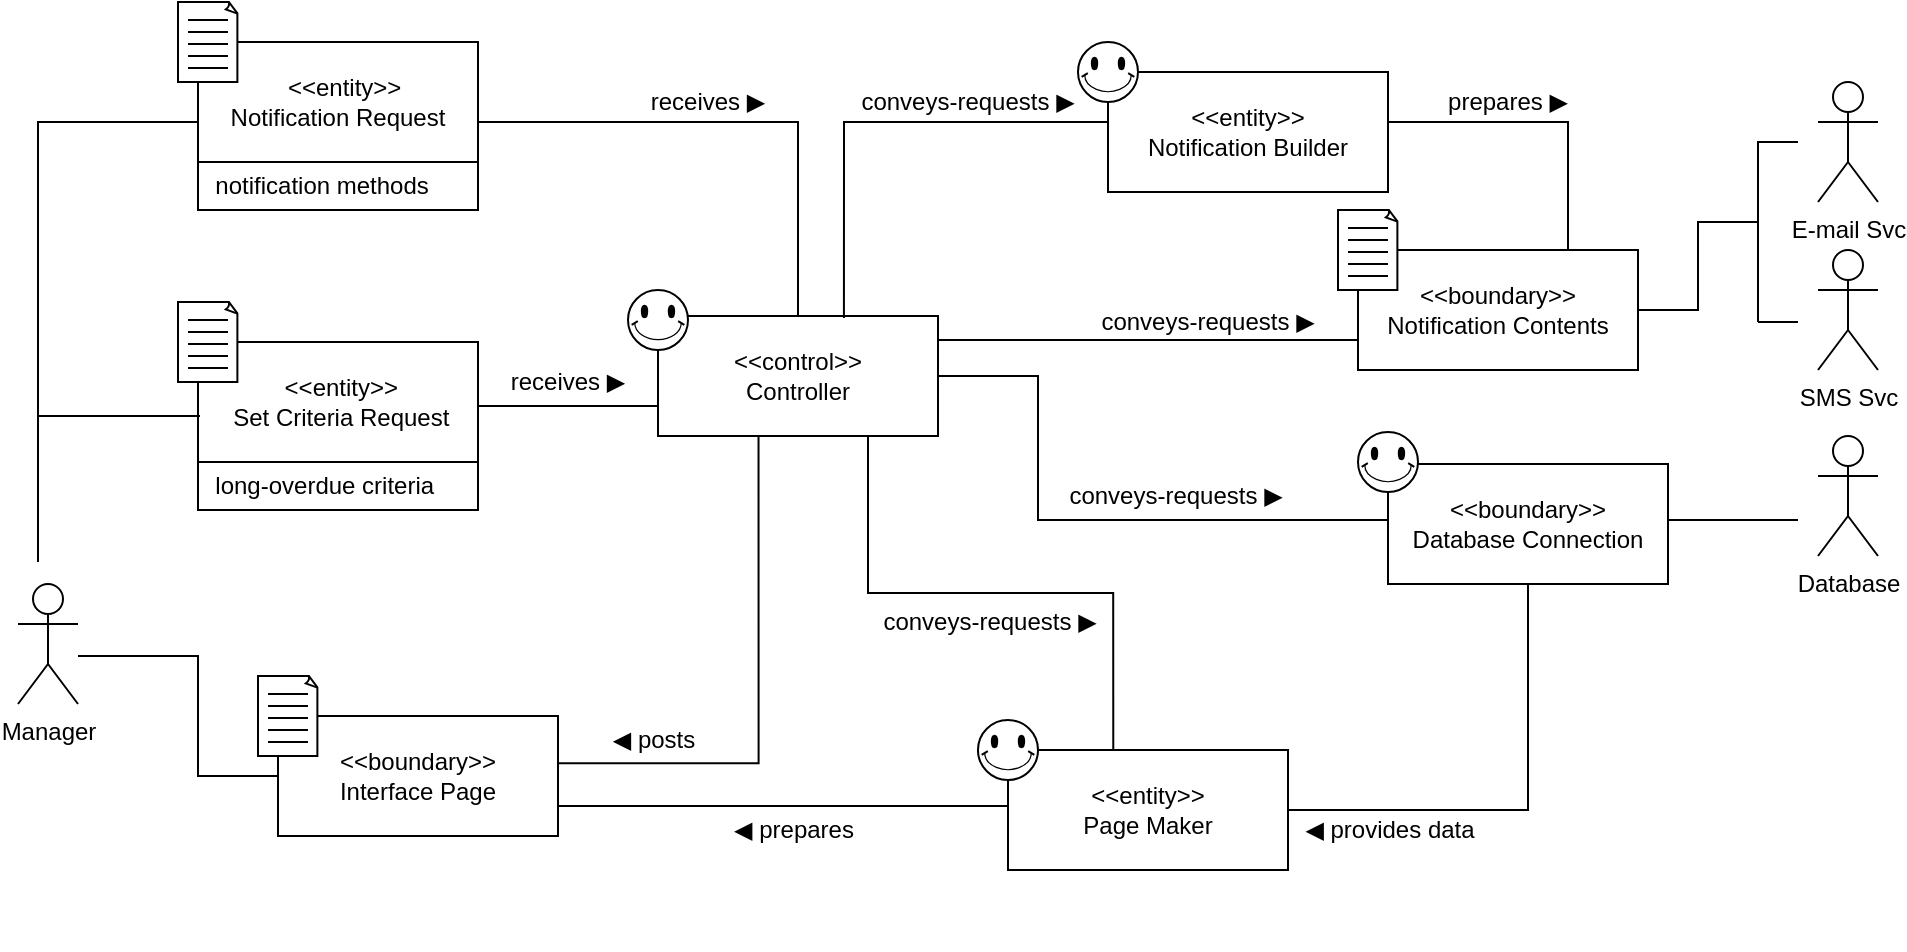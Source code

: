 <mxfile version="14.6.6" type="github">
  <diagram id="imogcfVgPUyU8T1oQsEt" name="Page-1">
    <mxGraphModel dx="946" dy="526" grid="1" gridSize="10" guides="1" tooltips="1" connect="1" arrows="1" fold="1" page="1" pageScale="1" pageWidth="827" pageHeight="1169" math="0" shadow="0">
      <root>
        <mxCell id="0" />
        <mxCell id="1" parent="0" />
        <mxCell id="m5Ycttszaz3Ppnd9wIek-1" value="Database" style="shape=umlActor;verticalLabelPosition=bottom;verticalAlign=top;html=1;outlineConnect=0;" vertex="1" parent="1">
          <mxGeometry x="930" y="237" width="30" height="60" as="geometry" />
        </mxCell>
        <mxCell id="m5Ycttszaz3Ppnd9wIek-2" style="edgeStyle=orthogonalEdgeStyle;rounded=0;orthogonalLoop=1;jettySize=auto;html=1;exitX=0.359;exitY=0.985;exitDx=0;exitDy=0;entryX=1.003;entryY=0.394;entryDx=0;entryDy=0;entryPerimeter=0;startArrow=none;startFill=0;endArrow=none;endFill=0;exitPerimeter=0;" edge="1" parent="1" source="m5Ycttszaz3Ppnd9wIek-21" target="m5Ycttszaz3Ppnd9wIek-12">
          <mxGeometry relative="1" as="geometry">
            <Array as="points">
              <mxPoint x="400" y="401.0" />
            </Array>
          </mxGeometry>
        </mxCell>
        <mxCell id="m5Ycttszaz3Ppnd9wIek-3" style="edgeStyle=orthogonalEdgeStyle;rounded=0;orthogonalLoop=1;jettySize=auto;html=1;exitX=0.5;exitY=1;exitDx=0;exitDy=0;exitPerimeter=0;" edge="1" parent="1">
          <mxGeometry relative="1" as="geometry">
            <mxPoint x="215" y="304.0" as="sourcePoint" />
            <mxPoint x="215" y="304.0" as="targetPoint" />
          </mxGeometry>
        </mxCell>
        <mxCell id="m5Ycttszaz3Ppnd9wIek-4" style="edgeStyle=orthogonalEdgeStyle;rounded=0;orthogonalLoop=1;jettySize=auto;html=1;exitX=0.5;exitY=1;exitDx=0;exitDy=0;exitPerimeter=0;" edge="1" parent="1">
          <mxGeometry relative="1" as="geometry">
            <mxPoint x="215" y="304.0" as="sourcePoint" />
            <mxPoint x="215" y="304.0" as="targetPoint" />
          </mxGeometry>
        </mxCell>
        <mxCell id="m5Ycttszaz3Ppnd9wIek-5" style="edgeStyle=orthogonalEdgeStyle;rounded=0;orthogonalLoop=1;jettySize=auto;html=1;exitX=0;exitY=0.5;exitDx=0;exitDy=0;startArrow=none;startFill=0;endArrow=none;endFill=0;" edge="1" parent="1" source="m5Ycttszaz3Ppnd9wIek-12" target="m5Ycttszaz3Ppnd9wIek-6">
          <mxGeometry relative="1" as="geometry">
            <mxPoint x="80" y="347" as="targetPoint" />
            <Array as="points">
              <mxPoint x="120" y="407" />
              <mxPoint x="120" y="347" />
            </Array>
          </mxGeometry>
        </mxCell>
        <object label="Manager" id="m5Ycttszaz3Ppnd9wIek-6">
          <mxCell style="shape=umlActor;verticalLabelPosition=bottom;verticalAlign=top;html=1;outlineConnect=0;" vertex="1" parent="1">
            <mxGeometry x="30" y="311" width="30" height="60" as="geometry" />
          </mxCell>
        </object>
        <mxCell id="m5Ycttszaz3Ppnd9wIek-7" value="conveys-requests ▶" style="text;html=1;strokeColor=none;fillColor=none;align=center;verticalAlign=middle;whiteSpace=wrap;rounded=0;rotation=0;" vertex="1" parent="1">
          <mxGeometry x="451" y="320" width="130" height="20" as="geometry" />
        </mxCell>
        <mxCell id="m5Ycttszaz3Ppnd9wIek-8" value="◀ prepares" style="text;html=1;strokeColor=none;fillColor=none;align=center;verticalAlign=middle;whiteSpace=wrap;rounded=0;" vertex="1" parent="1">
          <mxGeometry x="385" y="424" width="66" height="20" as="geometry" />
        </mxCell>
        <mxCell id="m5Ycttszaz3Ppnd9wIek-9" value="conveys-requests ▶" style="text;html=1;strokeColor=none;fillColor=none;align=center;verticalAlign=middle;whiteSpace=wrap;rounded=0;rotation=0;" vertex="1" parent="1">
          <mxGeometry x="544" y="257" width="130" height="20" as="geometry" />
        </mxCell>
        <mxCell id="m5Ycttszaz3Ppnd9wIek-10" value="◀ posts" style="text;html=1;strokeColor=none;fillColor=none;align=center;verticalAlign=middle;whiteSpace=wrap;rounded=0;" vertex="1" parent="1">
          <mxGeometry x="315" y="379" width="66" height="20" as="geometry" />
        </mxCell>
        <mxCell id="m5Ycttszaz3Ppnd9wIek-11" value="" style="group" vertex="1" connectable="0" parent="1">
          <mxGeometry x="150" y="357" width="150" height="80" as="geometry" />
        </mxCell>
        <mxCell id="m5Ycttszaz3Ppnd9wIek-12" value="&amp;lt;&amp;lt;boundary&amp;gt;&amp;gt;&lt;br&gt;Interface Page" style="rounded=0;whiteSpace=wrap;html=1;" vertex="1" parent="m5Ycttszaz3Ppnd9wIek-11">
          <mxGeometry x="10" y="20" width="140" height="60" as="geometry" />
        </mxCell>
        <mxCell id="m5Ycttszaz3Ppnd9wIek-13" value="" style="group" vertex="1" connectable="0" parent="m5Ycttszaz3Ppnd9wIek-11">
          <mxGeometry width="30" height="40" as="geometry" />
        </mxCell>
        <mxCell id="m5Ycttszaz3Ppnd9wIek-14" value="" style="whiteSpace=wrap;html=1;shape=mxgraph.basic.document" vertex="1" parent="m5Ycttszaz3Ppnd9wIek-13">
          <mxGeometry width="30" height="40" as="geometry" />
        </mxCell>
        <mxCell id="m5Ycttszaz3Ppnd9wIek-15" value="" style="endArrow=none;html=1;" edge="1" parent="m5Ycttszaz3Ppnd9wIek-13">
          <mxGeometry width="50" height="50" relative="1" as="geometry">
            <mxPoint x="5" y="9" as="sourcePoint" />
            <mxPoint x="25" y="9" as="targetPoint" />
          </mxGeometry>
        </mxCell>
        <mxCell id="m5Ycttszaz3Ppnd9wIek-16" value="" style="endArrow=none;html=1;" edge="1" parent="m5Ycttszaz3Ppnd9wIek-13">
          <mxGeometry width="50" height="50" relative="1" as="geometry">
            <mxPoint x="5" y="15" as="sourcePoint" />
            <mxPoint x="25" y="15" as="targetPoint" />
          </mxGeometry>
        </mxCell>
        <mxCell id="m5Ycttszaz3Ppnd9wIek-17" value="" style="endArrow=none;html=1;" edge="1" parent="m5Ycttszaz3Ppnd9wIek-13">
          <mxGeometry width="50" height="50" relative="1" as="geometry">
            <mxPoint x="5" y="21" as="sourcePoint" />
            <mxPoint x="25" y="21" as="targetPoint" />
          </mxGeometry>
        </mxCell>
        <mxCell id="m5Ycttszaz3Ppnd9wIek-18" value="" style="endArrow=none;html=1;" edge="1" parent="m5Ycttszaz3Ppnd9wIek-13">
          <mxGeometry width="50" height="50" relative="1" as="geometry">
            <mxPoint x="5" y="27" as="sourcePoint" />
            <mxPoint x="25" y="27" as="targetPoint" />
          </mxGeometry>
        </mxCell>
        <mxCell id="m5Ycttszaz3Ppnd9wIek-19" value="" style="endArrow=none;html=1;" edge="1" parent="m5Ycttszaz3Ppnd9wIek-13">
          <mxGeometry width="50" height="50" relative="1" as="geometry">
            <mxPoint x="5" y="33" as="sourcePoint" />
            <mxPoint x="25" y="33" as="targetPoint" />
          </mxGeometry>
        </mxCell>
        <mxCell id="m5Ycttszaz3Ppnd9wIek-20" value="" style="group" vertex="1" connectable="0" parent="1">
          <mxGeometry x="335" y="164" width="155" height="73" as="geometry" />
        </mxCell>
        <mxCell id="m5Ycttszaz3Ppnd9wIek-21" value="&amp;lt;&amp;lt;control&amp;gt;&amp;gt;&lt;br&gt;Controller" style="rounded=0;whiteSpace=wrap;html=1;" vertex="1" parent="m5Ycttszaz3Ppnd9wIek-20">
          <mxGeometry x="15" y="13" width="140" height="60" as="geometry" />
        </mxCell>
        <mxCell id="m5Ycttszaz3Ppnd9wIek-22" value="" style="verticalLabelPosition=bottom;verticalAlign=top;html=1;shape=mxgraph.basic.smiley" vertex="1" parent="m5Ycttszaz3Ppnd9wIek-20">
          <mxGeometry width="30" height="30" as="geometry" />
        </mxCell>
        <mxCell id="m5Ycttszaz3Ppnd9wIek-23" style="edgeStyle=orthogonalEdgeStyle;rounded=0;orthogonalLoop=1;jettySize=auto;html=1;exitX=1;exitY=0.5;exitDx=0;exitDy=0;entryX=0;entryY=0.5;entryDx=0;entryDy=0;endArrow=none;endFill=0;" edge="1" parent="1" source="m5Ycttszaz3Ppnd9wIek-21" target="m5Ycttszaz3Ppnd9wIek-31">
          <mxGeometry relative="1" as="geometry">
            <Array as="points">
              <mxPoint x="540" y="207" />
              <mxPoint x="540" y="279" />
            </Array>
          </mxGeometry>
        </mxCell>
        <mxCell id="m5Ycttszaz3Ppnd9wIek-24" style="edgeStyle=orthogonalEdgeStyle;rounded=0;orthogonalLoop=1;jettySize=auto;html=1;exitX=0.75;exitY=1;exitDx=0;exitDy=0;entryX=0.376;entryY=0;entryDx=0;entryDy=0;entryPerimeter=0;endArrow=none;endFill=0;" edge="1" parent="1" source="m5Ycttszaz3Ppnd9wIek-21" target="m5Ycttszaz3Ppnd9wIek-28">
          <mxGeometry relative="1" as="geometry" />
        </mxCell>
        <mxCell id="m5Ycttszaz3Ppnd9wIek-25" value="◀ provides data" style="text;html=1;strokeColor=none;fillColor=none;align=center;verticalAlign=middle;whiteSpace=wrap;rounded=0;rotation=0;" vertex="1" parent="1">
          <mxGeometry x="651" y="424" width="130" height="20" as="geometry" />
        </mxCell>
        <mxCell id="m5Ycttszaz3Ppnd9wIek-26" value="" style="group" vertex="1" connectable="0" parent="1">
          <mxGeometry x="510" y="379" width="155" height="115" as="geometry" />
        </mxCell>
        <mxCell id="m5Ycttszaz3Ppnd9wIek-27" value="" style="group" vertex="1" connectable="0" parent="m5Ycttszaz3Ppnd9wIek-26">
          <mxGeometry width="155" height="75" as="geometry" />
        </mxCell>
        <mxCell id="m5Ycttszaz3Ppnd9wIek-28" value="&amp;lt;&amp;lt;entity&amp;gt;&amp;gt;&lt;br&gt;Page Maker" style="rounded=0;whiteSpace=wrap;html=1;" vertex="1" parent="m5Ycttszaz3Ppnd9wIek-27">
          <mxGeometry x="15" y="15" width="140" height="60" as="geometry" />
        </mxCell>
        <mxCell id="m5Ycttszaz3Ppnd9wIek-29" value="" style="verticalLabelPosition=bottom;verticalAlign=top;html=1;shape=mxgraph.basic.smiley" vertex="1" parent="m5Ycttszaz3Ppnd9wIek-27">
          <mxGeometry width="30" height="30" as="geometry" />
        </mxCell>
        <mxCell id="m5Ycttszaz3Ppnd9wIek-30" value="" style="group" vertex="1" connectable="0" parent="1">
          <mxGeometry x="700" y="235" width="155" height="76" as="geometry" />
        </mxCell>
        <mxCell id="m5Ycttszaz3Ppnd9wIek-31" value="&amp;lt;&amp;lt;boundary&amp;gt;&amp;gt;&lt;br&gt;Database Connection" style="rounded=0;whiteSpace=wrap;html=1;" vertex="1" parent="m5Ycttszaz3Ppnd9wIek-30">
          <mxGeometry x="15" y="16" width="140" height="60" as="geometry" />
        </mxCell>
        <mxCell id="m5Ycttszaz3Ppnd9wIek-32" value="" style="verticalLabelPosition=bottom;verticalAlign=top;html=1;shape=mxgraph.basic.smiley" vertex="1" parent="m5Ycttszaz3Ppnd9wIek-30">
          <mxGeometry width="30" height="30" as="geometry" />
        </mxCell>
        <mxCell id="m5Ycttszaz3Ppnd9wIek-33" style="edgeStyle=orthogonalEdgeStyle;rounded=0;orthogonalLoop=1;jettySize=auto;html=1;exitX=1;exitY=0.75;exitDx=0;exitDy=0;endArrow=none;endFill=0;" edge="1" parent="1" source="m5Ycttszaz3Ppnd9wIek-12">
          <mxGeometry relative="1" as="geometry">
            <mxPoint x="525" y="422" as="targetPoint" />
            <Array as="points">
              <mxPoint x="525" y="422" />
            </Array>
          </mxGeometry>
        </mxCell>
        <mxCell id="m5Ycttszaz3Ppnd9wIek-34" style="edgeStyle=orthogonalEdgeStyle;rounded=0;orthogonalLoop=1;jettySize=auto;html=1;exitX=0.5;exitY=1;exitDx=0;exitDy=0;entryX=1;entryY=0.5;entryDx=0;entryDy=0;endArrow=none;endFill=0;" edge="1" parent="1" source="m5Ycttszaz3Ppnd9wIek-31" target="m5Ycttszaz3Ppnd9wIek-28">
          <mxGeometry relative="1" as="geometry" />
        </mxCell>
        <mxCell id="m5Ycttszaz3Ppnd9wIek-35" style="edgeStyle=orthogonalEdgeStyle;rounded=0;orthogonalLoop=1;jettySize=auto;html=1;exitX=1;exitY=0.5;exitDx=0;exitDy=0;endArrow=none;endFill=0;" edge="1" parent="1" source="m5Ycttszaz3Ppnd9wIek-31">
          <mxGeometry relative="1" as="geometry">
            <mxPoint x="920" y="279.0" as="targetPoint" />
            <Array as="points">
              <mxPoint x="855" y="279.0" />
            </Array>
          </mxGeometry>
        </mxCell>
        <mxCell id="m5Ycttszaz3Ppnd9wIek-43" value="" style="group" vertex="1" connectable="0" parent="1">
          <mxGeometry x="110" y="170" width="260" height="80" as="geometry" />
        </mxCell>
        <mxCell id="m5Ycttszaz3Ppnd9wIek-44" value="&amp;nbsp;&amp;lt;&amp;lt;entity&amp;gt;&amp;gt;&lt;br&gt;&amp;nbsp;Set Criteria Request" style="rounded=0;whiteSpace=wrap;html=1;" vertex="1" parent="m5Ycttszaz3Ppnd9wIek-43">
          <mxGeometry x="10" y="20" width="140" height="60" as="geometry" />
        </mxCell>
        <mxCell id="m5Ycttszaz3Ppnd9wIek-45" value="" style="group" vertex="1" connectable="0" parent="m5Ycttszaz3Ppnd9wIek-43">
          <mxGeometry width="30" height="40" as="geometry" />
        </mxCell>
        <mxCell id="m5Ycttszaz3Ppnd9wIek-46" value="" style="whiteSpace=wrap;html=1;shape=mxgraph.basic.document" vertex="1" parent="m5Ycttszaz3Ppnd9wIek-45">
          <mxGeometry width="30" height="40" as="geometry" />
        </mxCell>
        <mxCell id="m5Ycttszaz3Ppnd9wIek-47" value="" style="endArrow=none;html=1;" edge="1" parent="m5Ycttszaz3Ppnd9wIek-45">
          <mxGeometry width="50" height="50" relative="1" as="geometry">
            <mxPoint x="5" y="9" as="sourcePoint" />
            <mxPoint x="25" y="9" as="targetPoint" />
          </mxGeometry>
        </mxCell>
        <mxCell id="m5Ycttszaz3Ppnd9wIek-48" value="" style="endArrow=none;html=1;" edge="1" parent="m5Ycttszaz3Ppnd9wIek-45">
          <mxGeometry width="50" height="50" relative="1" as="geometry">
            <mxPoint x="5" y="15" as="sourcePoint" />
            <mxPoint x="25" y="15" as="targetPoint" />
          </mxGeometry>
        </mxCell>
        <mxCell id="m5Ycttszaz3Ppnd9wIek-49" value="" style="endArrow=none;html=1;" edge="1" parent="m5Ycttszaz3Ppnd9wIek-45">
          <mxGeometry width="50" height="50" relative="1" as="geometry">
            <mxPoint x="5" y="21" as="sourcePoint" />
            <mxPoint x="25" y="21" as="targetPoint" />
          </mxGeometry>
        </mxCell>
        <mxCell id="m5Ycttszaz3Ppnd9wIek-50" value="" style="endArrow=none;html=1;" edge="1" parent="m5Ycttszaz3Ppnd9wIek-45">
          <mxGeometry width="50" height="50" relative="1" as="geometry">
            <mxPoint x="5" y="27" as="sourcePoint" />
            <mxPoint x="25" y="27" as="targetPoint" />
          </mxGeometry>
        </mxCell>
        <mxCell id="m5Ycttszaz3Ppnd9wIek-51" value="" style="endArrow=none;html=1;" edge="1" parent="m5Ycttszaz3Ppnd9wIek-45">
          <mxGeometry width="50" height="50" relative="1" as="geometry">
            <mxPoint x="5" y="33" as="sourcePoint" />
            <mxPoint x="25" y="33" as="targetPoint" />
          </mxGeometry>
        </mxCell>
        <mxCell id="m5Ycttszaz3Ppnd9wIek-61" value="receives ▶" style="text;html=1;strokeColor=none;fillColor=none;align=center;verticalAlign=middle;whiteSpace=wrap;rounded=0;rotation=0;" vertex="1" parent="m5Ycttszaz3Ppnd9wIek-43">
          <mxGeometry x="130" y="30" width="130" height="20" as="geometry" />
        </mxCell>
        <mxCell id="m5Ycttszaz3Ppnd9wIek-54" value="&amp;nbsp; long-overdue criteria" style="rounded=0;whiteSpace=wrap;html=1;align=left;" vertex="1" parent="1">
          <mxGeometry x="120" y="250.0" width="140" height="24" as="geometry" />
        </mxCell>
        <mxCell id="m5Ycttszaz3Ppnd9wIek-56" value="" style="endArrow=none;html=1;entryX=0.007;entryY=0.617;entryDx=0;entryDy=0;entryPerimeter=0;rounded=0;" edge="1" parent="1" target="m5Ycttszaz3Ppnd9wIek-44">
          <mxGeometry width="50" height="50" relative="1" as="geometry">
            <mxPoint x="40" y="300" as="sourcePoint" />
            <mxPoint x="100" y="248" as="targetPoint" />
            <Array as="points">
              <mxPoint x="40" y="227" />
            </Array>
          </mxGeometry>
        </mxCell>
        <mxCell id="m5Ycttszaz3Ppnd9wIek-59" value="" style="endArrow=none;html=1;entryX=0;entryY=0.75;entryDx=0;entryDy=0;" edge="1" parent="1" target="m5Ycttszaz3Ppnd9wIek-21">
          <mxGeometry width="50" height="50" relative="1" as="geometry">
            <mxPoint x="260" y="222" as="sourcePoint" />
            <mxPoint x="310" y="170" as="targetPoint" />
          </mxGeometry>
        </mxCell>
        <mxCell id="m5Ycttszaz3Ppnd9wIek-72" value="&amp;nbsp; &amp;lt;&amp;lt;entity&amp;gt;&amp;gt;&lt;br&gt;Notification Request" style="rounded=0;whiteSpace=wrap;html=1;" vertex="1" parent="1">
          <mxGeometry x="120" y="40" width="140" height="60" as="geometry" />
        </mxCell>
        <mxCell id="m5Ycttszaz3Ppnd9wIek-73" value="" style="group" vertex="1" connectable="0" parent="1">
          <mxGeometry x="110" y="20" width="30" height="40" as="geometry" />
        </mxCell>
        <mxCell id="m5Ycttszaz3Ppnd9wIek-74" value="" style="whiteSpace=wrap;html=1;shape=mxgraph.basic.document" vertex="1" parent="m5Ycttszaz3Ppnd9wIek-73">
          <mxGeometry width="30" height="40" as="geometry" />
        </mxCell>
        <mxCell id="m5Ycttszaz3Ppnd9wIek-75" value="" style="endArrow=none;html=1;" edge="1" parent="m5Ycttszaz3Ppnd9wIek-73">
          <mxGeometry width="50" height="50" relative="1" as="geometry">
            <mxPoint x="5" y="9" as="sourcePoint" />
            <mxPoint x="25" y="9" as="targetPoint" />
          </mxGeometry>
        </mxCell>
        <mxCell id="m5Ycttszaz3Ppnd9wIek-76" value="" style="endArrow=none;html=1;" edge="1" parent="m5Ycttszaz3Ppnd9wIek-73">
          <mxGeometry width="50" height="50" relative="1" as="geometry">
            <mxPoint x="5" y="15" as="sourcePoint" />
            <mxPoint x="25" y="15" as="targetPoint" />
          </mxGeometry>
        </mxCell>
        <mxCell id="m5Ycttszaz3Ppnd9wIek-77" value="" style="endArrow=none;html=1;" edge="1" parent="m5Ycttszaz3Ppnd9wIek-73">
          <mxGeometry width="50" height="50" relative="1" as="geometry">
            <mxPoint x="5" y="21" as="sourcePoint" />
            <mxPoint x="25" y="21" as="targetPoint" />
          </mxGeometry>
        </mxCell>
        <mxCell id="m5Ycttszaz3Ppnd9wIek-78" value="" style="endArrow=none;html=1;" edge="1" parent="m5Ycttszaz3Ppnd9wIek-73">
          <mxGeometry width="50" height="50" relative="1" as="geometry">
            <mxPoint x="5" y="27" as="sourcePoint" />
            <mxPoint x="25" y="27" as="targetPoint" />
          </mxGeometry>
        </mxCell>
        <mxCell id="m5Ycttszaz3Ppnd9wIek-79" value="" style="endArrow=none;html=1;" edge="1" parent="m5Ycttszaz3Ppnd9wIek-73">
          <mxGeometry width="50" height="50" relative="1" as="geometry">
            <mxPoint x="5" y="33" as="sourcePoint" />
            <mxPoint x="25" y="33" as="targetPoint" />
          </mxGeometry>
        </mxCell>
        <mxCell id="m5Ycttszaz3Ppnd9wIek-80" value="&amp;nbsp; notification methods" style="rounded=0;whiteSpace=wrap;html=1;align=left;" vertex="1" parent="1">
          <mxGeometry x="120" y="100.0" width="140" height="24" as="geometry" />
        </mxCell>
        <mxCell id="m5Ycttszaz3Ppnd9wIek-81" value="" style="endArrow=none;html=1;rounded=0;" edge="1" parent="1">
          <mxGeometry width="50" height="50" relative="1" as="geometry">
            <mxPoint x="40" y="230" as="sourcePoint" />
            <mxPoint x="120" y="80" as="targetPoint" />
            <Array as="points">
              <mxPoint x="40" y="80" />
            </Array>
          </mxGeometry>
        </mxCell>
        <mxCell id="m5Ycttszaz3Ppnd9wIek-82" value="" style="endArrow=none;html=1;entryX=0.5;entryY=0;entryDx=0;entryDy=0;rounded=0;" edge="1" parent="1" target="m5Ycttszaz3Ppnd9wIek-21">
          <mxGeometry width="50" height="50" relative="1" as="geometry">
            <mxPoint x="260" y="80" as="sourcePoint" />
            <mxPoint x="420" y="80" as="targetPoint" />
            <Array as="points">
              <mxPoint x="420" y="80" />
            </Array>
          </mxGeometry>
        </mxCell>
        <mxCell id="m5Ycttszaz3Ppnd9wIek-83" value="receives ▶" style="text;html=1;strokeColor=none;fillColor=none;align=center;verticalAlign=middle;whiteSpace=wrap;rounded=0;rotation=0;" vertex="1" parent="1">
          <mxGeometry x="310" y="60" width="130" height="20" as="geometry" />
        </mxCell>
        <mxCell id="m5Ycttszaz3Ppnd9wIek-84" value="SMS Svc" style="shape=umlActor;verticalLabelPosition=bottom;verticalAlign=top;html=1;outlineConnect=0;" vertex="1" parent="1">
          <mxGeometry x="930" y="144" width="30" height="60" as="geometry" />
        </mxCell>
        <mxCell id="m5Ycttszaz3Ppnd9wIek-85" value="E-mail Svc" style="shape=umlActor;verticalLabelPosition=bottom;verticalAlign=top;html=1;outlineConnect=0;" vertex="1" parent="1">
          <mxGeometry x="930" y="60" width="30" height="60" as="geometry" />
        </mxCell>
        <mxCell id="m5Ycttszaz3Ppnd9wIek-86" value="" style="group" vertex="1" connectable="0" parent="1">
          <mxGeometry x="560" y="40" width="155" height="115" as="geometry" />
        </mxCell>
        <mxCell id="m5Ycttszaz3Ppnd9wIek-87" value="" style="group" vertex="1" connectable="0" parent="m5Ycttszaz3Ppnd9wIek-86">
          <mxGeometry width="155" height="75" as="geometry" />
        </mxCell>
        <mxCell id="m5Ycttszaz3Ppnd9wIek-88" value="&amp;lt;&amp;lt;entity&amp;gt;&amp;gt;&lt;br&gt;Notification Builder" style="rounded=0;whiteSpace=wrap;html=1;" vertex="1" parent="m5Ycttszaz3Ppnd9wIek-87">
          <mxGeometry x="15" y="15" width="140" height="60" as="geometry" />
        </mxCell>
        <mxCell id="m5Ycttszaz3Ppnd9wIek-89" value="" style="verticalLabelPosition=bottom;verticalAlign=top;html=1;shape=mxgraph.basic.smiley" vertex="1" parent="m5Ycttszaz3Ppnd9wIek-87">
          <mxGeometry width="30" height="30" as="geometry" />
        </mxCell>
        <mxCell id="m5Ycttszaz3Ppnd9wIek-90" value="" style="endArrow=none;html=1;entryX=0;entryY=0.417;entryDx=0;entryDy=0;exitX=0.664;exitY=0.017;exitDx=0;exitDy=0;exitPerimeter=0;rounded=0;entryPerimeter=0;" edge="1" parent="1" source="m5Ycttszaz3Ppnd9wIek-21" target="m5Ycttszaz3Ppnd9wIek-88">
          <mxGeometry width="50" height="50" relative="1" as="geometry">
            <mxPoint x="460" y="170" as="sourcePoint" />
            <mxPoint x="510" y="120" as="targetPoint" />
            <Array as="points">
              <mxPoint x="443" y="100" />
              <mxPoint x="443" y="80" />
            </Array>
          </mxGeometry>
        </mxCell>
        <mxCell id="m5Ycttszaz3Ppnd9wIek-92" value="conveys-requests ▶" style="text;html=1;strokeColor=none;fillColor=none;align=center;verticalAlign=middle;whiteSpace=wrap;rounded=0;rotation=0;" vertex="1" parent="1">
          <mxGeometry x="440" y="60" width="130" height="20" as="geometry" />
        </mxCell>
        <mxCell id="m5Ycttszaz3Ppnd9wIek-93" value="" style="group" vertex="1" connectable="0" parent="1">
          <mxGeometry x="690" y="124" width="150" height="80" as="geometry" />
        </mxCell>
        <mxCell id="m5Ycttszaz3Ppnd9wIek-94" value="&amp;lt;&amp;lt;boundary&amp;gt;&amp;gt;&lt;br&gt;Notification Contents" style="rounded=0;whiteSpace=wrap;html=1;" vertex="1" parent="m5Ycttszaz3Ppnd9wIek-93">
          <mxGeometry x="10" y="20" width="140" height="60" as="geometry" />
        </mxCell>
        <mxCell id="m5Ycttszaz3Ppnd9wIek-95" value="" style="group" vertex="1" connectable="0" parent="m5Ycttszaz3Ppnd9wIek-93">
          <mxGeometry width="30" height="40" as="geometry" />
        </mxCell>
        <mxCell id="m5Ycttszaz3Ppnd9wIek-96" value="" style="whiteSpace=wrap;html=1;shape=mxgraph.basic.document" vertex="1" parent="m5Ycttszaz3Ppnd9wIek-95">
          <mxGeometry width="30" height="40" as="geometry" />
        </mxCell>
        <mxCell id="m5Ycttszaz3Ppnd9wIek-97" value="" style="endArrow=none;html=1;" edge="1" parent="m5Ycttszaz3Ppnd9wIek-95">
          <mxGeometry width="50" height="50" relative="1" as="geometry">
            <mxPoint x="5" y="9" as="sourcePoint" />
            <mxPoint x="25" y="9" as="targetPoint" />
          </mxGeometry>
        </mxCell>
        <mxCell id="m5Ycttszaz3Ppnd9wIek-98" value="" style="endArrow=none;html=1;" edge="1" parent="m5Ycttszaz3Ppnd9wIek-95">
          <mxGeometry width="50" height="50" relative="1" as="geometry">
            <mxPoint x="5" y="15" as="sourcePoint" />
            <mxPoint x="25" y="15" as="targetPoint" />
          </mxGeometry>
        </mxCell>
        <mxCell id="m5Ycttszaz3Ppnd9wIek-99" value="" style="endArrow=none;html=1;" edge="1" parent="m5Ycttszaz3Ppnd9wIek-95">
          <mxGeometry width="50" height="50" relative="1" as="geometry">
            <mxPoint x="5" y="21" as="sourcePoint" />
            <mxPoint x="25" y="21" as="targetPoint" />
          </mxGeometry>
        </mxCell>
        <mxCell id="m5Ycttszaz3Ppnd9wIek-100" value="" style="endArrow=none;html=1;" edge="1" parent="m5Ycttszaz3Ppnd9wIek-95">
          <mxGeometry width="50" height="50" relative="1" as="geometry">
            <mxPoint x="5" y="27" as="sourcePoint" />
            <mxPoint x="25" y="27" as="targetPoint" />
          </mxGeometry>
        </mxCell>
        <mxCell id="m5Ycttszaz3Ppnd9wIek-101" value="" style="endArrow=none;html=1;" edge="1" parent="m5Ycttszaz3Ppnd9wIek-95">
          <mxGeometry width="50" height="50" relative="1" as="geometry">
            <mxPoint x="5" y="33" as="sourcePoint" />
            <mxPoint x="25" y="33" as="targetPoint" />
          </mxGeometry>
        </mxCell>
        <mxCell id="m5Ycttszaz3Ppnd9wIek-104" value="prepares ▶" style="text;html=1;strokeColor=none;fillColor=none;align=center;verticalAlign=middle;whiteSpace=wrap;rounded=0;rotation=0;" vertex="1" parent="1">
          <mxGeometry x="710" y="60" width="130" height="20" as="geometry" />
        </mxCell>
        <mxCell id="m5Ycttszaz3Ppnd9wIek-105" value="" style="endArrow=none;html=1;entryX=0.75;entryY=0;entryDx=0;entryDy=0;rounded=0;" edge="1" parent="1" target="m5Ycttszaz3Ppnd9wIek-94">
          <mxGeometry width="50" height="50" relative="1" as="geometry">
            <mxPoint x="715" y="80" as="sourcePoint" />
            <mxPoint x="765" y="30" as="targetPoint" />
            <Array as="points">
              <mxPoint x="805" y="80" />
            </Array>
          </mxGeometry>
        </mxCell>
        <mxCell id="m5Ycttszaz3Ppnd9wIek-106" value="" style="endArrow=none;html=1;" edge="1" parent="1">
          <mxGeometry width="50" height="50" relative="1" as="geometry">
            <mxPoint x="490" y="189" as="sourcePoint" />
            <mxPoint x="700" y="189" as="targetPoint" />
          </mxGeometry>
        </mxCell>
        <mxCell id="m5Ycttszaz3Ppnd9wIek-107" value="conveys-requests ▶" style="text;html=1;strokeColor=none;fillColor=none;align=center;verticalAlign=middle;whiteSpace=wrap;rounded=0;rotation=0;" vertex="1" parent="1">
          <mxGeometry x="560" y="170" width="130" height="20" as="geometry" />
        </mxCell>
        <mxCell id="m5Ycttszaz3Ppnd9wIek-108" value="" style="endArrow=none;html=1;rounded=0;" edge="1" parent="1">
          <mxGeometry width="50" height="50" relative="1" as="geometry">
            <mxPoint x="900" y="180" as="sourcePoint" />
            <mxPoint x="920" y="90" as="targetPoint" />
            <Array as="points">
              <mxPoint x="900" y="90" />
            </Array>
          </mxGeometry>
        </mxCell>
        <mxCell id="m5Ycttszaz3Ppnd9wIek-110" value="" style="endArrow=none;html=1;exitX=1;exitY=0.5;exitDx=0;exitDy=0;rounded=0;" edge="1" parent="1" source="m5Ycttszaz3Ppnd9wIek-94">
          <mxGeometry width="50" height="50" relative="1" as="geometry">
            <mxPoint x="850" y="180" as="sourcePoint" />
            <mxPoint x="900" y="130" as="targetPoint" />
            <Array as="points">
              <mxPoint x="870" y="174" />
              <mxPoint x="870" y="130" />
            </Array>
          </mxGeometry>
        </mxCell>
        <mxCell id="m5Ycttszaz3Ppnd9wIek-111" value="" style="endArrow=none;html=1;" edge="1" parent="1">
          <mxGeometry width="50" height="50" relative="1" as="geometry">
            <mxPoint x="900" y="180" as="sourcePoint" />
            <mxPoint x="920" y="180" as="targetPoint" />
          </mxGeometry>
        </mxCell>
      </root>
    </mxGraphModel>
  </diagram>
</mxfile>
